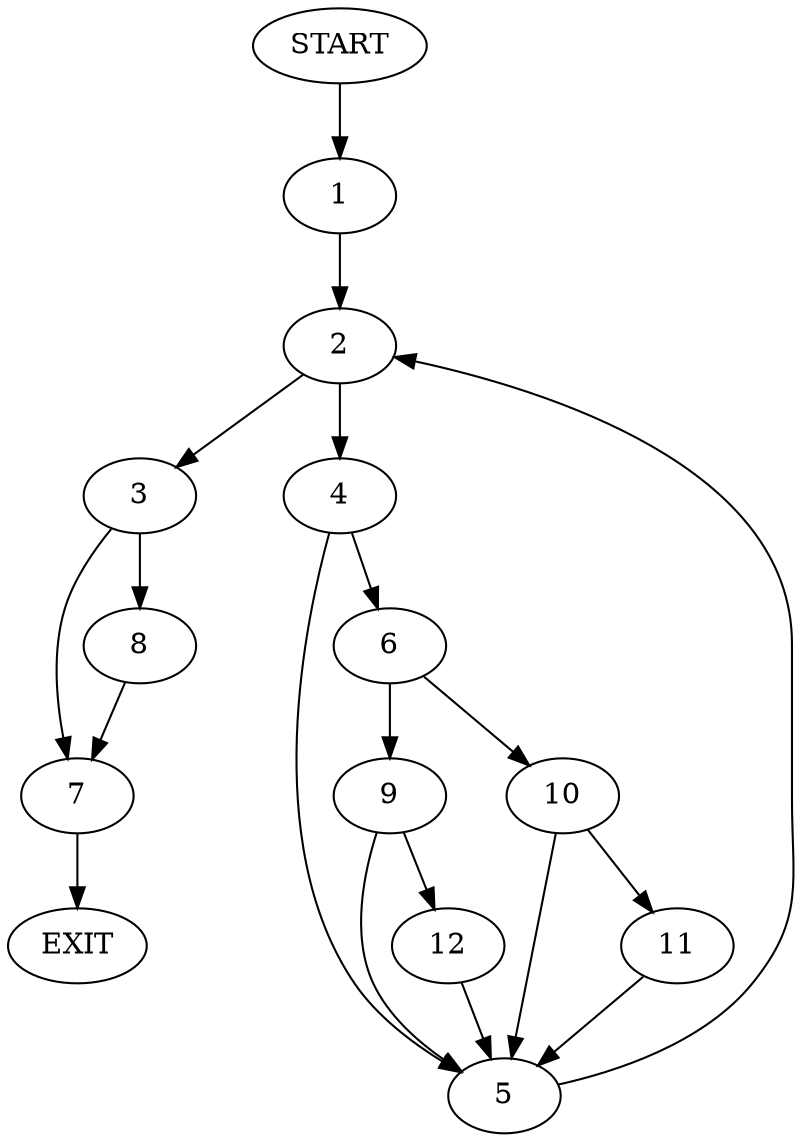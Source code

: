 digraph {
0 [label="START"]
13 [label="EXIT"]
0 -> 1
1 -> 2
2 -> 3
2 -> 4
4 -> 5
4 -> 6
3 -> 7
3 -> 8
6 -> 9
6 -> 10
5 -> 2
10 -> 5
10 -> 11
9 -> 5
9 -> 12
11 -> 5
12 -> 5
7 -> 13
8 -> 7
}
